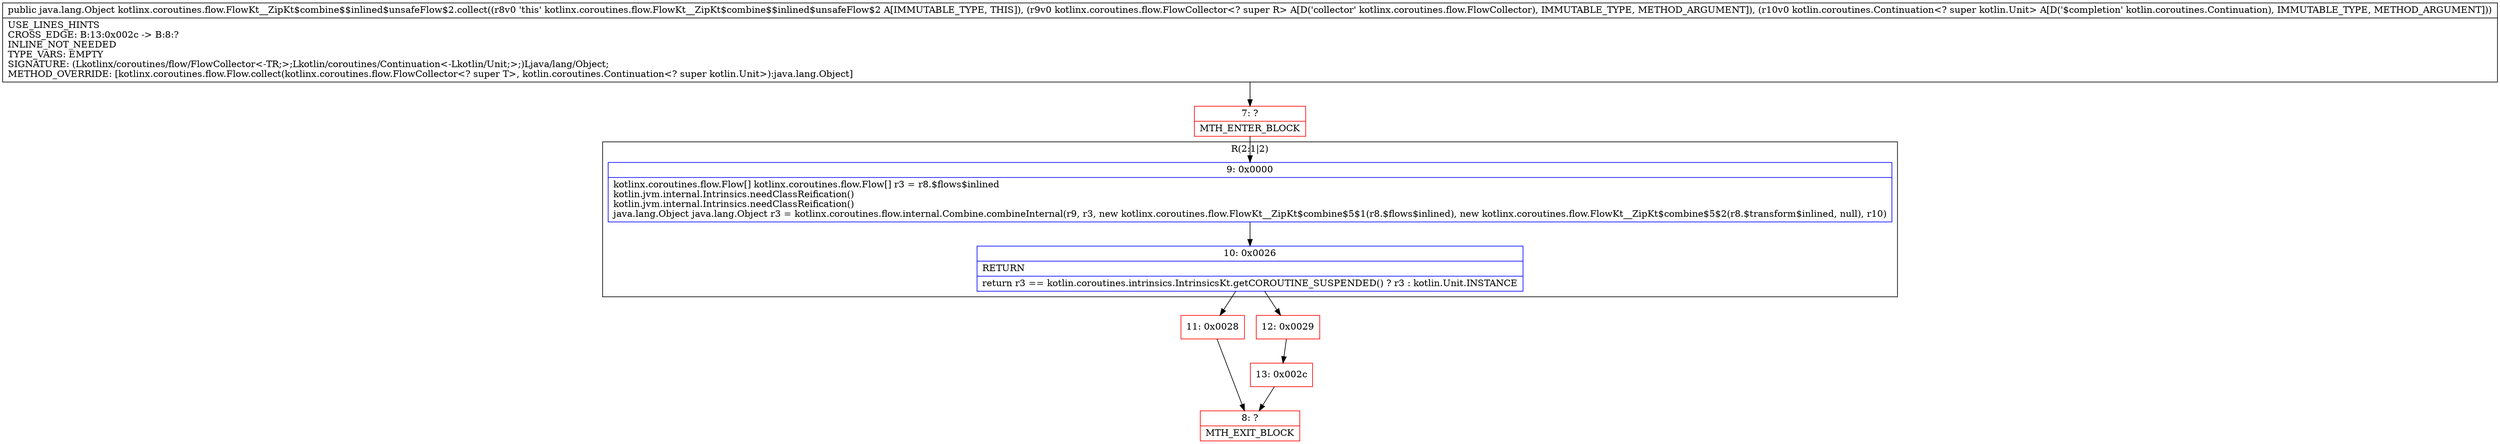 digraph "CFG forkotlinx.coroutines.flow.FlowKt__ZipKt$combine$$inlined$unsafeFlow$2.collect(Lkotlinx\/coroutines\/flow\/FlowCollector;Lkotlin\/coroutines\/Continuation;)Ljava\/lang\/Object;" {
subgraph cluster_Region_950707669 {
label = "R(2:1|2)";
node [shape=record,color=blue];
Node_9 [shape=record,label="{9\:\ 0x0000|kotlinx.coroutines.flow.Flow[] kotlinx.coroutines.flow.Flow[] r3 = r8.$flows$inlined\lkotlin.jvm.internal.Intrinsics.needClassReification()\lkotlin.jvm.internal.Intrinsics.needClassReification()\ljava.lang.Object java.lang.Object r3 = kotlinx.coroutines.flow.internal.Combine.combineInternal(r9, r3, new kotlinx.coroutines.flow.FlowKt__ZipKt$combine$5$1(r8.$flows$inlined), new kotlinx.coroutines.flow.FlowKt__ZipKt$combine$5$2(r8.$transform$inlined, null), r10)\l}"];
Node_10 [shape=record,label="{10\:\ 0x0026|RETURN\l|return r3 == kotlin.coroutines.intrinsics.IntrinsicsKt.getCOROUTINE_SUSPENDED() ? r3 : kotlin.Unit.INSTANCE\l}"];
}
Node_7 [shape=record,color=red,label="{7\:\ ?|MTH_ENTER_BLOCK\l}"];
Node_11 [shape=record,color=red,label="{11\:\ 0x0028}"];
Node_8 [shape=record,color=red,label="{8\:\ ?|MTH_EXIT_BLOCK\l}"];
Node_12 [shape=record,color=red,label="{12\:\ 0x0029}"];
Node_13 [shape=record,color=red,label="{13\:\ 0x002c}"];
MethodNode[shape=record,label="{public java.lang.Object kotlinx.coroutines.flow.FlowKt__ZipKt$combine$$inlined$unsafeFlow$2.collect((r8v0 'this' kotlinx.coroutines.flow.FlowKt__ZipKt$combine$$inlined$unsafeFlow$2 A[IMMUTABLE_TYPE, THIS]), (r9v0 kotlinx.coroutines.flow.FlowCollector\<? super R\> A[D('collector' kotlinx.coroutines.flow.FlowCollector), IMMUTABLE_TYPE, METHOD_ARGUMENT]), (r10v0 kotlin.coroutines.Continuation\<? super kotlin.Unit\> A[D('$completion' kotlin.coroutines.Continuation), IMMUTABLE_TYPE, METHOD_ARGUMENT]))  | USE_LINES_HINTS\lCROSS_EDGE: B:13:0x002c \-\> B:8:?\lINLINE_NOT_NEEDED\lTYPE_VARS: EMPTY\lSIGNATURE: (Lkotlinx\/coroutines\/flow\/FlowCollector\<\-TR;\>;Lkotlin\/coroutines\/Continuation\<\-Lkotlin\/Unit;\>;)Ljava\/lang\/Object;\lMETHOD_OVERRIDE: [kotlinx.coroutines.flow.Flow.collect(kotlinx.coroutines.flow.FlowCollector\<? super T\>, kotlin.coroutines.Continuation\<? super kotlin.Unit\>):java.lang.Object]\l}"];
MethodNode -> Node_7;Node_9 -> Node_10;
Node_10 -> Node_11;
Node_10 -> Node_12;
Node_7 -> Node_9;
Node_11 -> Node_8;
Node_12 -> Node_13;
Node_13 -> Node_8;
}

